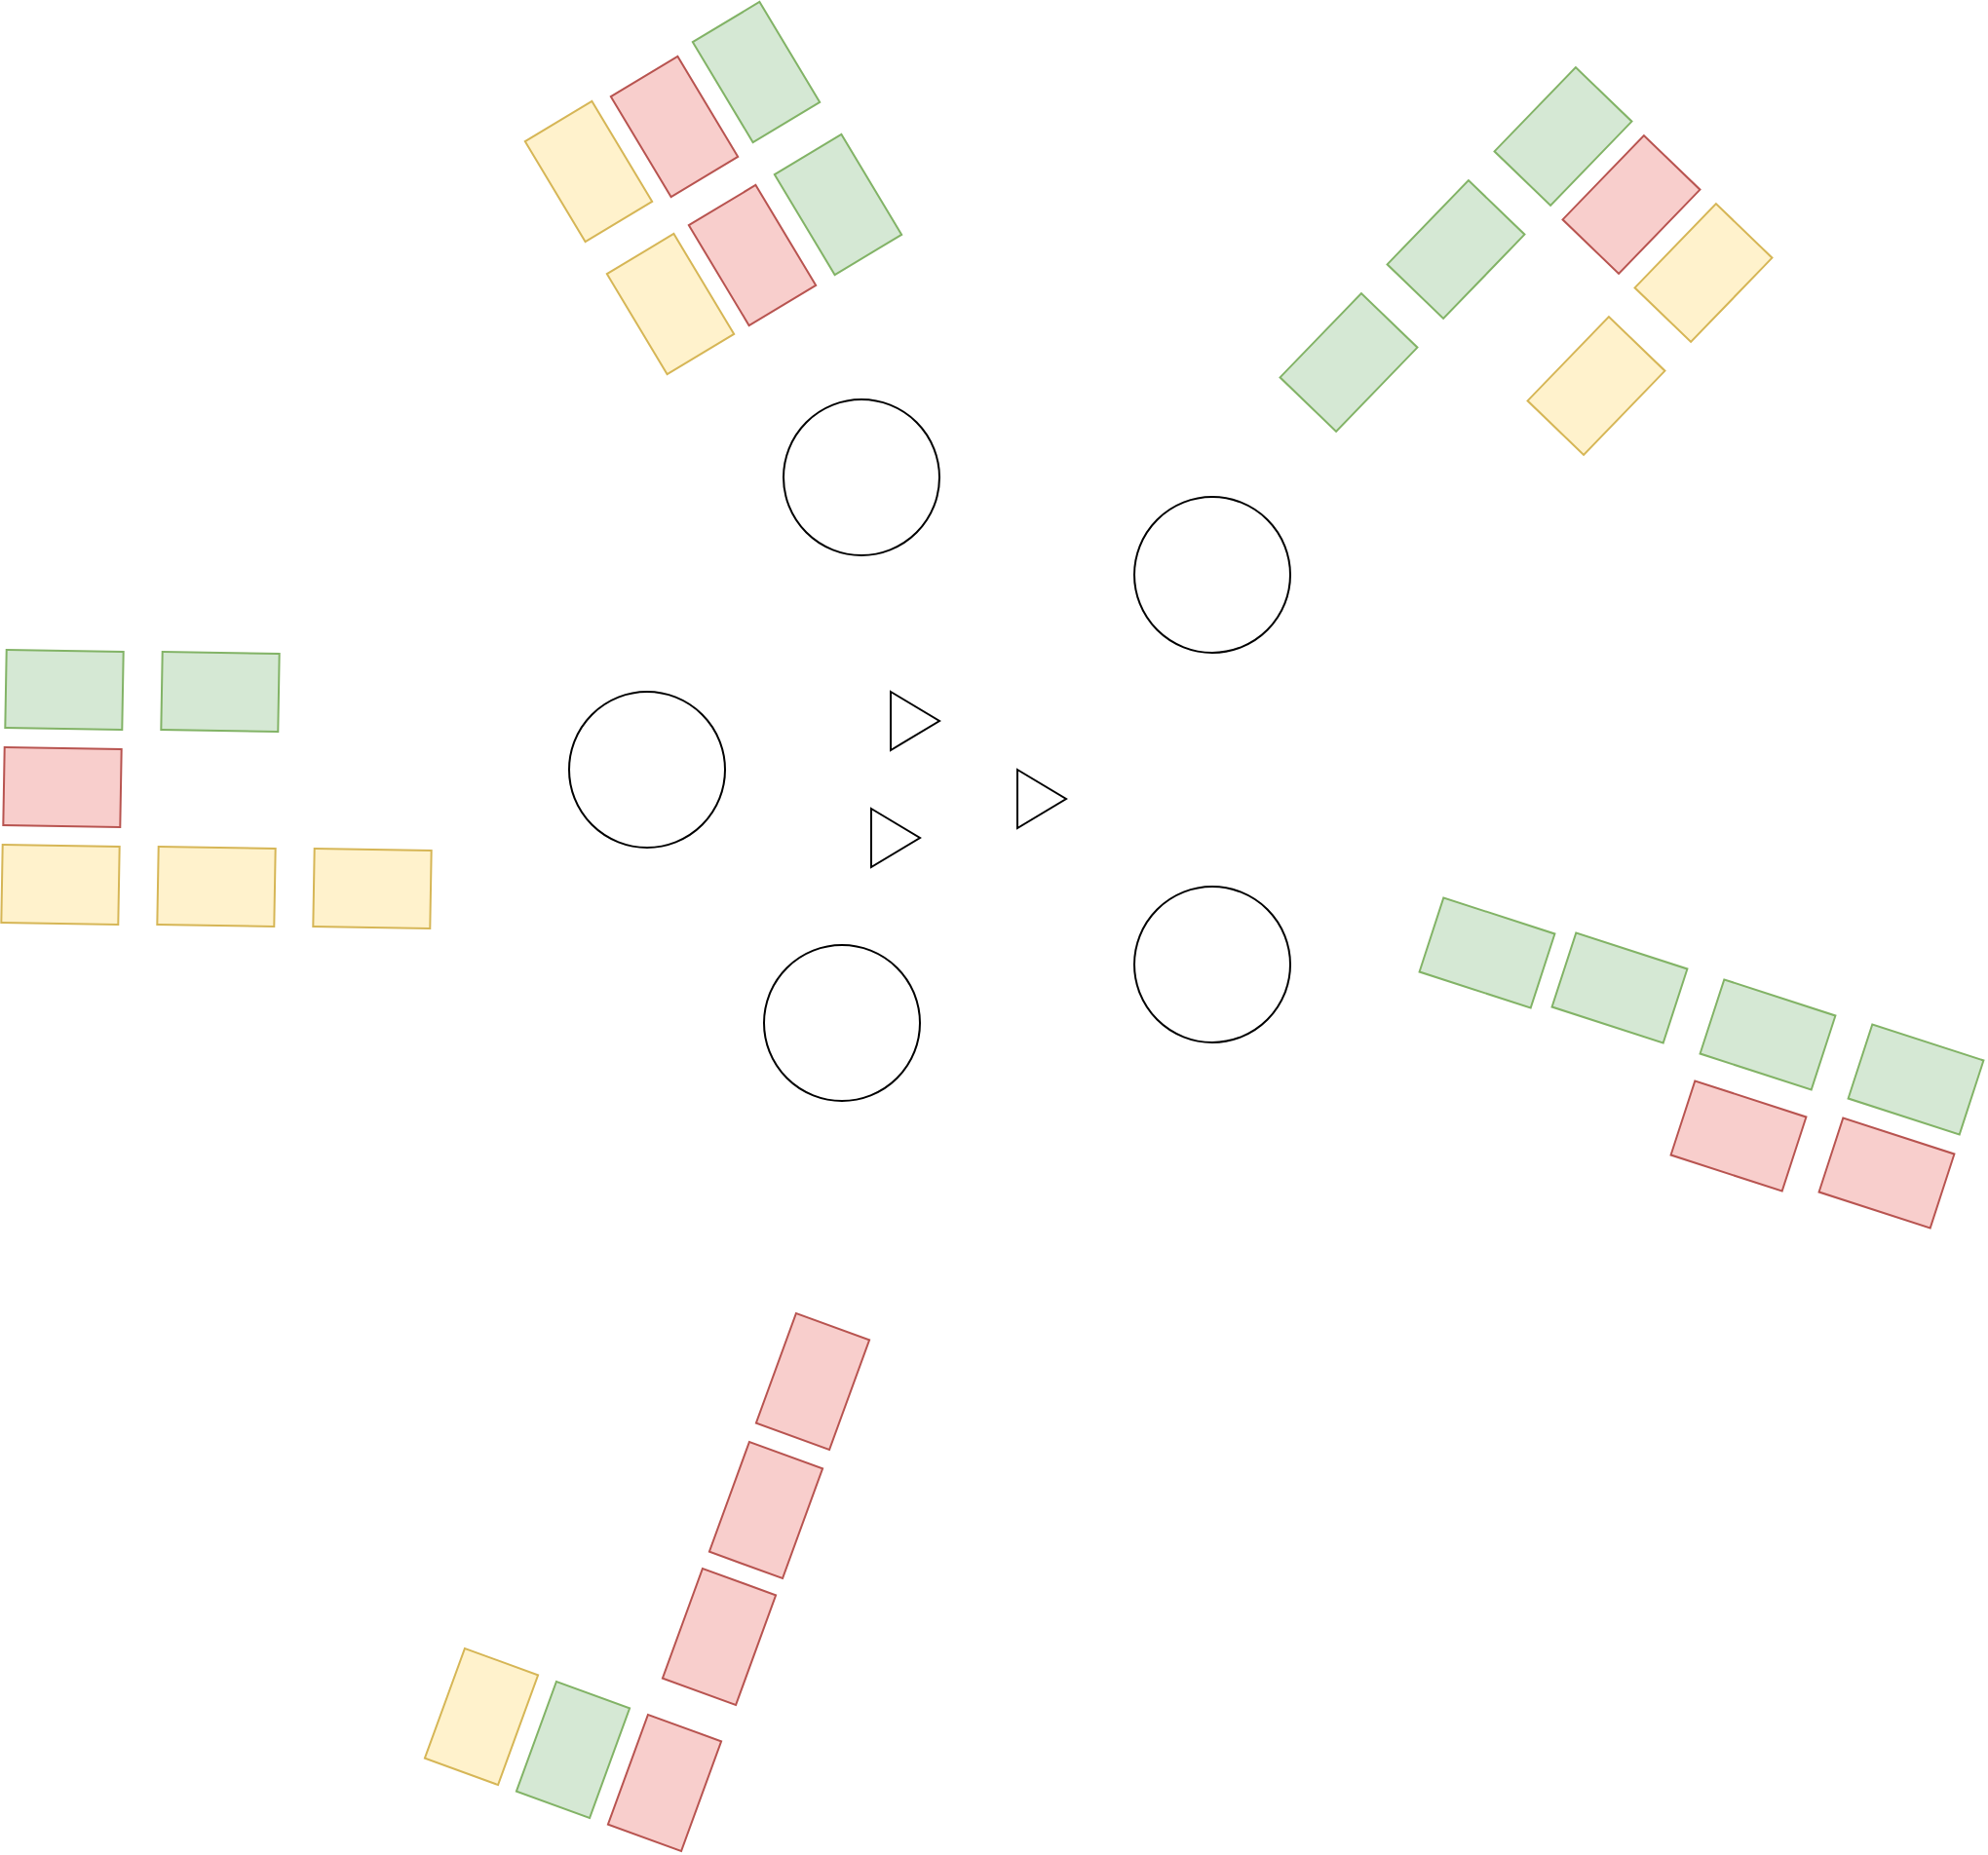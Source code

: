<mxfile version="12.5.3" type="device"><diagram id="mNVES7pgbkqKuidZ1k1k" name="Page-1"><mxGraphModel dx="2414" dy="2170" grid="1" gridSize="10" guides="1" tooltips="1" connect="1" arrows="1" fold="1" page="1" pageScale="1" pageWidth="850" pageHeight="1100" math="0" shadow="0"><root><mxCell id="0"/><mxCell id="1" parent="0"/><mxCell id="DCcthYZqvcloKe1_4DoC-2" value="" style="ellipse;whiteSpace=wrap;html=1;aspect=fixed;" vertex="1" parent="1"><mxGeometry x="340" y="110" width="80" height="80" as="geometry"/></mxCell><mxCell id="DCcthYZqvcloKe1_4DoC-3" value="" style="ellipse;whiteSpace=wrap;html=1;aspect=fixed;" vertex="1" parent="1"><mxGeometry x="520" y="160" width="80" height="80" as="geometry"/></mxCell><mxCell id="DCcthYZqvcloKe1_4DoC-4" value="" style="ellipse;whiteSpace=wrap;html=1;aspect=fixed;" vertex="1" parent="1"><mxGeometry x="230" y="260" width="80" height="80" as="geometry"/></mxCell><mxCell id="DCcthYZqvcloKe1_4DoC-5" value="" style="ellipse;whiteSpace=wrap;html=1;aspect=fixed;" vertex="1" parent="1"><mxGeometry x="520" y="360" width="80" height="80" as="geometry"/></mxCell><mxCell id="DCcthYZqvcloKe1_4DoC-6" value="" style="triangle;whiteSpace=wrap;html=1;" vertex="1" parent="1"><mxGeometry x="395" y="260" width="25" height="30" as="geometry"/></mxCell><mxCell id="DCcthYZqvcloKe1_4DoC-7" value="" style="triangle;whiteSpace=wrap;html=1;" vertex="1" parent="1"><mxGeometry x="460" y="300" width="25" height="30" as="geometry"/></mxCell><mxCell id="DCcthYZqvcloKe1_4DoC-9" value="" style="ellipse;whiteSpace=wrap;html=1;aspect=fixed;" vertex="1" parent="1"><mxGeometry x="330" y="390" width="80" height="80" as="geometry"/></mxCell><mxCell id="DCcthYZqvcloKe1_4DoC-12" value="" style="triangle;whiteSpace=wrap;html=1;" vertex="1" parent="1"><mxGeometry x="385" y="320" width="25" height="30" as="geometry"/></mxCell><mxCell id="DCcthYZqvcloKe1_4DoC-41" value="" style="rounded=0;whiteSpace=wrap;html=1;rotation=149;fillColor=#d5e8d4;strokeColor=#82b366;" vertex="1" parent="1"><mxGeometry x="348" y="-20" width="40" height="60" as="geometry"/></mxCell><mxCell id="DCcthYZqvcloKe1_4DoC-42" value="" style="rounded=0;whiteSpace=wrap;html=1;rotation=149;fillColor=#f8cecc;strokeColor=#b85450;" vertex="1" parent="1"><mxGeometry x="304" y="6" width="40" height="60" as="geometry"/></mxCell><mxCell id="DCcthYZqvcloKe1_4DoC-43" value="" style="rounded=0;whiteSpace=wrap;html=1;rotation=149;fillColor=#f8cecc;strokeColor=#b85450;" vertex="1" parent="1"><mxGeometry x="264" y="-60" width="40" height="60" as="geometry"/></mxCell><mxCell id="DCcthYZqvcloKe1_4DoC-44" value="" style="rounded=0;whiteSpace=wrap;html=1;rotation=149;fillColor=#d5e8d4;strokeColor=#82b366;" vertex="1" parent="1"><mxGeometry x="306" y="-88" width="40" height="60" as="geometry"/></mxCell><mxCell id="DCcthYZqvcloKe1_4DoC-45" value="" style="rounded=0;whiteSpace=wrap;html=1;rotation=149;fillColor=#fff2cc;strokeColor=#d6b656;" vertex="1" parent="1"><mxGeometry x="262" y="31" width="40" height="60" as="geometry"/></mxCell><mxCell id="DCcthYZqvcloKe1_4DoC-46" value="" style="rounded=0;whiteSpace=wrap;html=1;rotation=149;fillColor=#fff2cc;strokeColor=#d6b656;" vertex="1" parent="1"><mxGeometry x="220" y="-37" width="40" height="60" as="geometry"/></mxCell><mxCell id="DCcthYZqvcloKe1_4DoC-55" value="" style="group;rotation=-166;" vertex="1" connectable="0" parent="1"><mxGeometry x="670" y="391" width="270" height="120" as="geometry"/></mxCell><mxCell id="DCcthYZqvcloKe1_4DoC-48" value="" style="rounded=0;whiteSpace=wrap;html=1;rotation=108;fillColor=#d5e8d4;strokeColor=#82b366;" vertex="1" parent="DCcthYZqvcloKe1_4DoC-55"><mxGeometry x="231" y="38" width="40" height="60" as="geometry"/></mxCell><mxCell id="DCcthYZqvcloKe1_4DoC-49" value="" style="rounded=0;whiteSpace=wrap;html=1;rotation=108;fillColor=#f8cecc;strokeColor=#b85450;" vertex="1" parent="DCcthYZqvcloKe1_4DoC-55"><mxGeometry x="216" y="86" width="40" height="60" as="geometry"/></mxCell><mxCell id="DCcthYZqvcloKe1_4DoC-50" value="" style="rounded=0;whiteSpace=wrap;html=1;rotation=108;fillColor=#d5e8d4;strokeColor=#82b366;" vertex="1" parent="DCcthYZqvcloKe1_4DoC-55"><mxGeometry x="79" y="-9" width="40" height="60" as="geometry"/></mxCell><mxCell id="DCcthYZqvcloKe1_4DoC-51" value="" style="rounded=0;whiteSpace=wrap;html=1;rotation=108;fillColor=#d5e8d4;strokeColor=#82b366;" vertex="1" parent="DCcthYZqvcloKe1_4DoC-55"><mxGeometry x="155" y="15" width="40" height="60" as="geometry"/></mxCell><mxCell id="DCcthYZqvcloKe1_4DoC-52" value="" style="rounded=0;whiteSpace=wrap;html=1;rotation=108;fillColor=#d5e8d4;strokeColor=#82b366;" vertex="1" parent="DCcthYZqvcloKe1_4DoC-55"><mxGeometry x="11" y="-27" width="40" height="60" as="geometry"/></mxCell><mxCell id="DCcthYZqvcloKe1_4DoC-53" value="" style="rounded=0;whiteSpace=wrap;html=1;rotation=108;fillColor=#f8cecc;strokeColor=#b85450;" vertex="1" parent="DCcthYZqvcloKe1_4DoC-55"><mxGeometry x="140" y="67" width="40" height="60" as="geometry"/></mxCell><mxCell id="DCcthYZqvcloKe1_4DoC-56" value="" style="group;rotation=-160;" vertex="1" connectable="0" parent="1"><mxGeometry x="200" y="560" width="140" height="280" as="geometry"/></mxCell><mxCell id="DCcthYZqvcloKe1_4DoC-13" value="" style="rounded=0;whiteSpace=wrap;html=1;fillColor=#f8cecc;strokeColor=#b85450;rotation=-160;" vertex="1" parent="DCcthYZqvcloKe1_4DoC-56"><mxGeometry x="59" y="230" width="40" height="60" as="geometry"/></mxCell><mxCell id="DCcthYZqvcloKe1_4DoC-14" value="" style="rounded=0;whiteSpace=wrap;html=1;fillColor=#d5e8d4;strokeColor=#82b366;rotation=-160;" vertex="1" parent="DCcthYZqvcloKe1_4DoC-56"><mxGeometry x="12" y="213" width="40" height="60" as="geometry"/></mxCell><mxCell id="DCcthYZqvcloKe1_4DoC-16" value="" style="rounded=0;whiteSpace=wrap;html=1;fillColor=#f8cecc;strokeColor=#b85450;rotation=-160;" vertex="1" parent="DCcthYZqvcloKe1_4DoC-56"><mxGeometry x="111" y="90" width="40" height="60" as="geometry"/></mxCell><mxCell id="DCcthYZqvcloKe1_4DoC-17" value="" style="rounded=0;whiteSpace=wrap;html=1;fillColor=#f8cecc;strokeColor=#b85450;rotation=-160;" vertex="1" parent="DCcthYZqvcloKe1_4DoC-56"><mxGeometry x="87" y="155" width="40" height="60" as="geometry"/></mxCell><mxCell id="DCcthYZqvcloKe1_4DoC-18" value="" style="rounded=0;whiteSpace=wrap;html=1;fillColor=#fff2cc;strokeColor=#d6b656;rotation=-160;" vertex="1" parent="DCcthYZqvcloKe1_4DoC-56"><mxGeometry x="-35" y="196" width="40" height="60" as="geometry"/></mxCell><mxCell id="DCcthYZqvcloKe1_4DoC-19" value="" style="rounded=0;whiteSpace=wrap;html=1;fillColor=#f8cecc;strokeColor=#b85450;rotation=-160;" vertex="1" parent="DCcthYZqvcloKe1_4DoC-56"><mxGeometry x="135" y="24" width="40" height="60" as="geometry"/></mxCell><mxCell id="DCcthYZqvcloKe1_4DoC-57" value="" style="group;rotation=-180;" vertex="1" connectable="0" parent="1"><mxGeometry x="610" y="-55" width="222" height="188" as="geometry"/></mxCell><mxCell id="DCcthYZqvcloKe1_4DoC-32" value="" style="rounded=0;whiteSpace=wrap;html=1;rotation=44;fillColor=#d5e8d4;strokeColor=#82b366;" vertex="1" parent="DCcthYZqvcloKe1_4DoC-57"><mxGeometry x="110" width="40" height="60" as="geometry"/></mxCell><mxCell id="DCcthYZqvcloKe1_4DoC-33" value="" style="rounded=0;whiteSpace=wrap;html=1;rotation=44;fillColor=#f8cecc;strokeColor=#b85450;" vertex="1" parent="DCcthYZqvcloKe1_4DoC-57"><mxGeometry x="145" y="35" width="40" height="60" as="geometry"/></mxCell><mxCell id="DCcthYZqvcloKe1_4DoC-34" value="" style="rounded=0;whiteSpace=wrap;html=1;rotation=44;fillColor=#d5e8d4;strokeColor=#82b366;" vertex="1" parent="DCcthYZqvcloKe1_4DoC-57"><mxGeometry y="116" width="40" height="60" as="geometry"/></mxCell><mxCell id="DCcthYZqvcloKe1_4DoC-35" value="" style="rounded=0;whiteSpace=wrap;html=1;rotation=44;fillColor=#d5e8d4;strokeColor=#82b366;" vertex="1" parent="DCcthYZqvcloKe1_4DoC-57"><mxGeometry x="55" y="58" width="40" height="60" as="geometry"/></mxCell><mxCell id="DCcthYZqvcloKe1_4DoC-36" value="" style="rounded=0;whiteSpace=wrap;html=1;rotation=44;fillColor=#fff2cc;strokeColor=#d6b656;" vertex="1" parent="DCcthYZqvcloKe1_4DoC-57"><mxGeometry x="182" y="70" width="40" height="60" as="geometry"/></mxCell><mxCell id="DCcthYZqvcloKe1_4DoC-37" value="" style="rounded=0;whiteSpace=wrap;html=1;rotation=44;fillColor=#fff2cc;strokeColor=#d6b656;" vertex="1" parent="DCcthYZqvcloKe1_4DoC-57"><mxGeometry x="127" y="128" width="40" height="60" as="geometry"/></mxCell><mxCell id="DCcthYZqvcloKe1_4DoC-58" value="" style="group;rotation=-179;" vertex="1" connectable="0" parent="1"><mxGeometry x="-20" y="200" width="140" height="220" as="geometry"/></mxCell><mxCell id="DCcthYZqvcloKe1_4DoC-29" value="" style="group;rotation=-179;" vertex="1" connectable="0" parent="DCcthYZqvcloKe1_4DoC-58"><mxGeometry width="140" height="220" as="geometry"/></mxCell><mxCell id="DCcthYZqvcloKe1_4DoC-26" value="" style="group;rotation=-89;" vertex="1" connectable="0" parent="DCcthYZqvcloKe1_4DoC-29"><mxGeometry width="140" height="220" as="geometry"/></mxCell><mxCell id="DCcthYZqvcloKe1_4DoC-20" value="" style="rounded=0;whiteSpace=wrap;html=1;rotation=-89;fillColor=#fff2cc;strokeColor=#d6b656;" vertex="1" parent="DCcthYZqvcloKe1_4DoC-26"><mxGeometry x="-31" y="129" width="40" height="60" as="geometry"/></mxCell><mxCell id="DCcthYZqvcloKe1_4DoC-21" value="" style="rounded=0;whiteSpace=wrap;html=1;rotation=-89;fillColor=#f8cecc;strokeColor=#b85450;" vertex="1" parent="DCcthYZqvcloKe1_4DoC-26"><mxGeometry x="-30" y="79" width="40" height="60" as="geometry"/></mxCell><mxCell id="DCcthYZqvcloKe1_4DoC-22" value="" style="rounded=0;whiteSpace=wrap;html=1;rotation=-89;fillColor=#fff2cc;strokeColor=#d6b656;" vertex="1" parent="DCcthYZqvcloKe1_4DoC-26"><mxGeometry x="129" y="131" width="40" height="60" as="geometry"/></mxCell><mxCell id="DCcthYZqvcloKe1_4DoC-23" value="" style="rounded=0;whiteSpace=wrap;html=1;rotation=-89;fillColor=#fff2cc;strokeColor=#d6b656;" vertex="1" parent="DCcthYZqvcloKe1_4DoC-26"><mxGeometry x="49" y="130" width="40" height="60" as="geometry"/></mxCell><mxCell id="DCcthYZqvcloKe1_4DoC-24" value="" style="rounded=0;whiteSpace=wrap;html=1;rotation=-89;fillColor=#d5e8d4;strokeColor=#82b366;" vertex="1" parent="DCcthYZqvcloKe1_4DoC-26"><mxGeometry x="-29" y="29" width="40" height="60" as="geometry"/></mxCell><mxCell id="DCcthYZqvcloKe1_4DoC-25" value="" style="rounded=0;whiteSpace=wrap;html=1;rotation=-89;fillColor=#d5e8d4;strokeColor=#82b366;" vertex="1" parent="DCcthYZqvcloKe1_4DoC-26"><mxGeometry x="51" y="30" width="40" height="60" as="geometry"/></mxCell></root></mxGraphModel></diagram></mxfile>